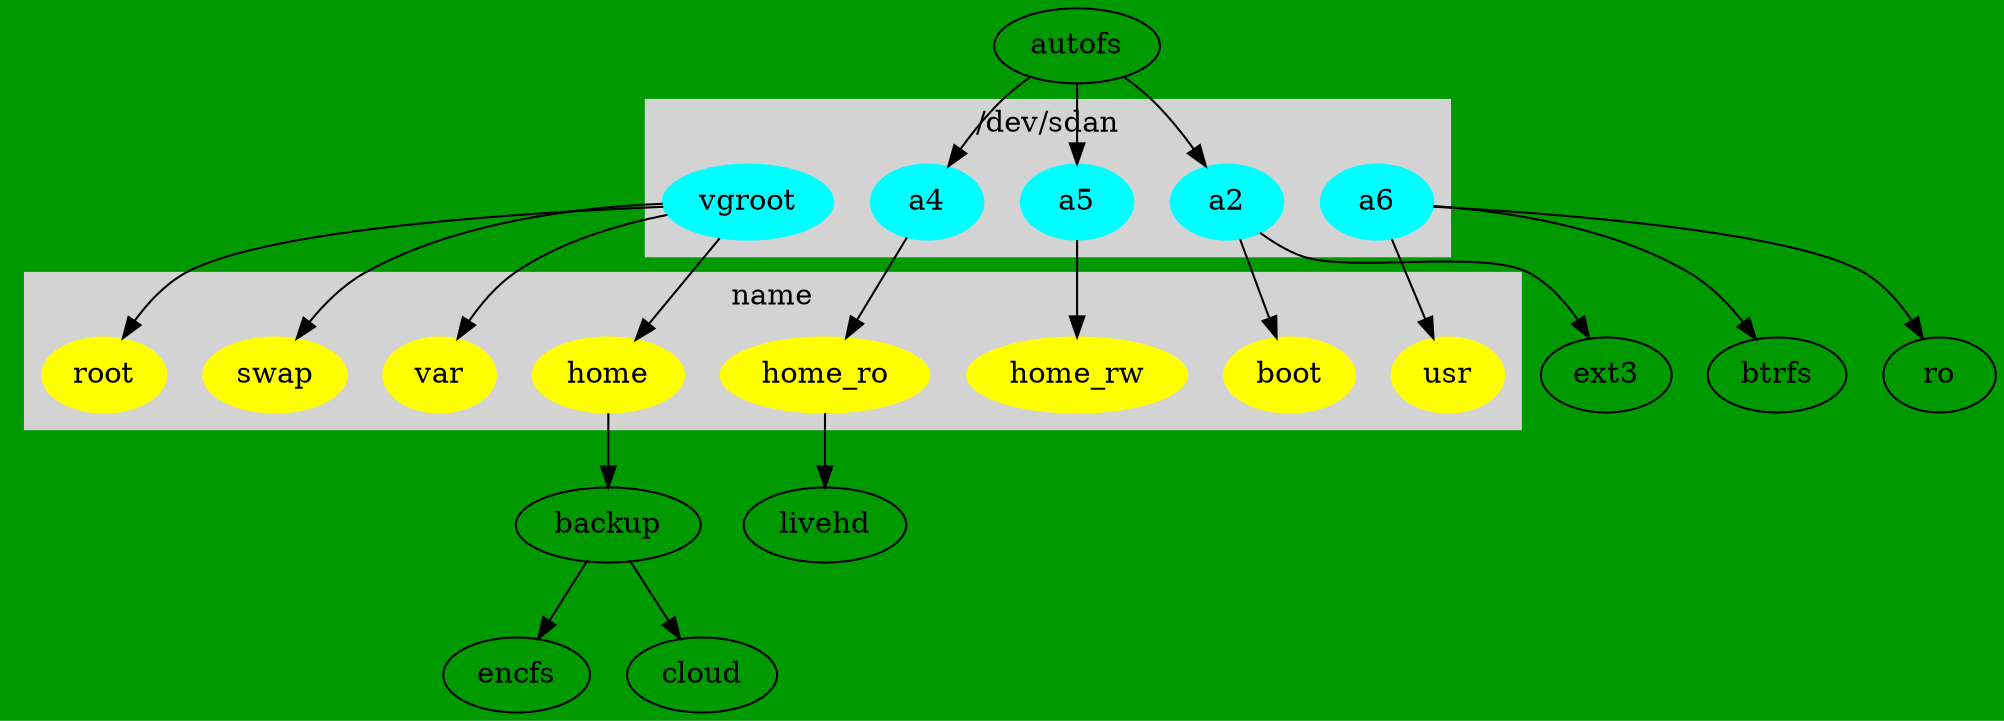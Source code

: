 // dot -Tpng  parted.dot -o line1.png
//  default ext4
digraph G {
  bgcolor ="#009900";

	subgraph cluster_0 {
		style=filled;
		color=lightgrey;
		node [style=filled,color=cyan];
		a2 ;
                vgroot;
                a4;
                a5;
                a6;
		label = "/dev/sdan";
	}

	subgraph cluster_2 {
		style=filled;
		color=lightgrey;
		node [style=filled,color=yellow];
		boot;
		root ;
                usr;
                var;
		swap;
		home;
                home_ro;
                home_rw;
		label = "name";
	}

	a2 -> boot;
	a2 -> ext3;
	autofs->a2;
	autofs->a4;
	autofs->a5;
        vgroot -> swap ;
        vgroot -> root ;
        vgroot -> var ;
        vgroot -> home;
        home->backup;
        a4 ->home_ro;
        home_ro->livehd;
        a5 ->home_rw;
        a6 -> usr ;
        a6 ->btrfs;
        a6 ->ro;
        backup -> encfs;
        backup -> cloud;
}
